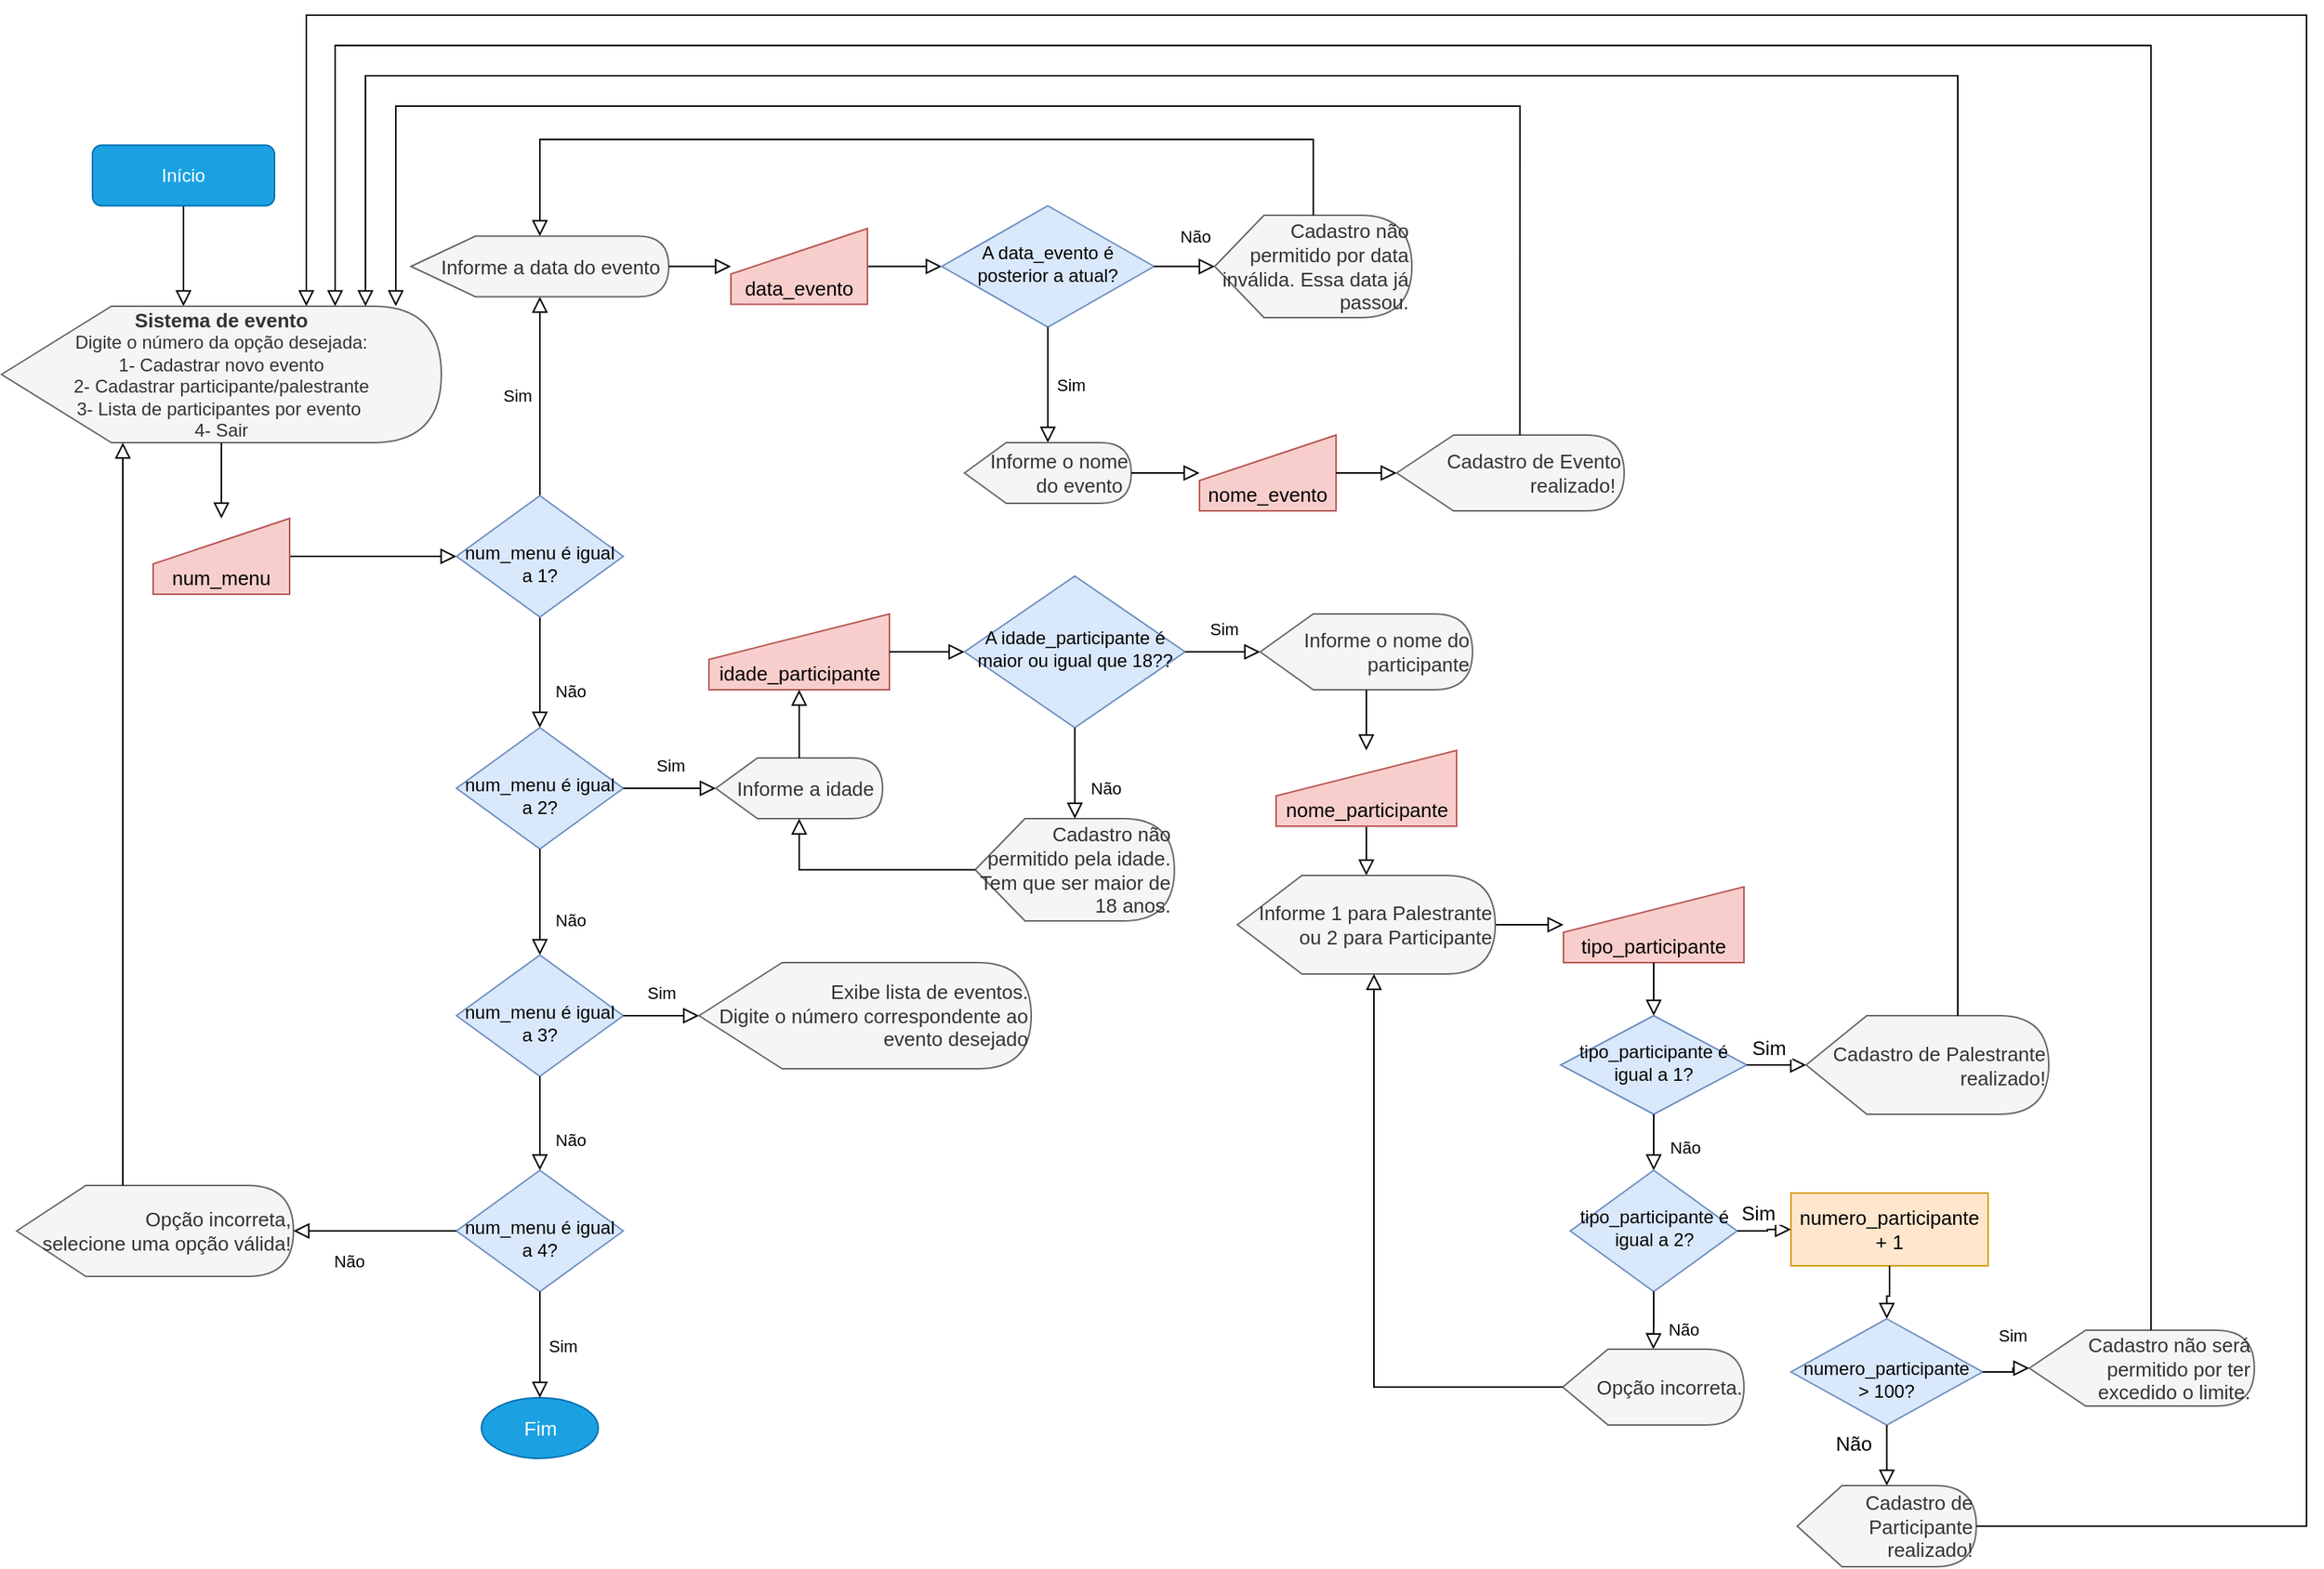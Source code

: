 <mxfile version="16.5.6" type="github">
  <diagram id="C5RBs43oDa-KdzZeNtuy" name="Page-1">
    <mxGraphModel dx="694" dy="360" grid="1" gridSize="10" guides="1" tooltips="1" connect="1" arrows="1" fold="1" page="1" pageScale="1" pageWidth="827" pageHeight="1169" math="0" shadow="0">
      <root>
        <mxCell id="WIyWlLk6GJQsqaUBKTNV-0" />
        <mxCell id="WIyWlLk6GJQsqaUBKTNV-1" parent="WIyWlLk6GJQsqaUBKTNV-0" />
        <mxCell id="WIyWlLk6GJQsqaUBKTNV-2" value="" style="rounded=0;html=1;jettySize=auto;orthogonalLoop=1;fontSize=11;endArrow=block;endFill=0;endSize=8;strokeWidth=1;shadow=0;labelBackgroundColor=none;edgeStyle=orthogonalEdgeStyle;" parent="WIyWlLk6GJQsqaUBKTNV-1" source="WIyWlLk6GJQsqaUBKTNV-3" target="8050uvYozBo5ubYNL5DY-0" edge="1">
          <mxGeometry relative="1" as="geometry">
            <Array as="points">
              <mxPoint x="130" y="250" />
              <mxPoint x="130" y="250" />
            </Array>
          </mxGeometry>
        </mxCell>
        <mxCell id="WIyWlLk6GJQsqaUBKTNV-3" value="Início" style="rounded=1;whiteSpace=wrap;html=1;fontSize=12;glass=0;strokeWidth=1;shadow=0;fillColor=#1ba1e2;strokeColor=#006EAF;fontColor=#ffffff;" parent="WIyWlLk6GJQsqaUBKTNV-1" vertex="1">
          <mxGeometry x="70" y="165.75" width="120" height="40" as="geometry" />
        </mxCell>
        <mxCell id="WIyWlLk6GJQsqaUBKTNV-4" value="" style="rounded=0;html=1;jettySize=auto;orthogonalLoop=1;fontSize=11;endArrow=block;endFill=0;endSize=8;strokeWidth=1;shadow=0;labelBackgroundColor=none;edgeStyle=orthogonalEdgeStyle;" parent="WIyWlLk6GJQsqaUBKTNV-1" source="8050uvYozBo5ubYNL5DY-3" target="WIyWlLk6GJQsqaUBKTNV-10" edge="1">
          <mxGeometry x="0.091" y="20" relative="1" as="geometry">
            <mxPoint as="offset" />
            <mxPoint x="450" y="642" as="sourcePoint" />
          </mxGeometry>
        </mxCell>
        <mxCell id="WIyWlLk6GJQsqaUBKTNV-8" value="Não" style="rounded=0;html=1;jettySize=auto;orthogonalLoop=1;fontSize=11;endArrow=block;endFill=0;endSize=8;strokeWidth=1;shadow=0;labelBackgroundColor=none;edgeStyle=orthogonalEdgeStyle;" parent="WIyWlLk6GJQsqaUBKTNV-1" source="WIyWlLk6GJQsqaUBKTNV-10" target="8050uvYozBo5ubYNL5DY-8" edge="1">
          <mxGeometry x="0.333" y="20" relative="1" as="geometry">
            <mxPoint as="offset" />
            <mxPoint x="298" y="562" as="targetPoint" />
          </mxGeometry>
        </mxCell>
        <mxCell id="WIyWlLk6GJQsqaUBKTNV-9" value="Sim" style="edgeStyle=orthogonalEdgeStyle;rounded=0;html=1;jettySize=auto;orthogonalLoop=1;fontSize=11;endArrow=block;endFill=0;endSize=8;strokeWidth=1;shadow=0;labelBackgroundColor=none;" parent="WIyWlLk6GJQsqaUBKTNV-1" source="WIyWlLk6GJQsqaUBKTNV-10" target="8050uvYozBo5ubYNL5DY-7" edge="1">
          <mxGeometry x="0.008" y="15" relative="1" as="geometry">
            <mxPoint as="offset" />
            <mxPoint x="460" y="362" as="targetPoint" />
          </mxGeometry>
        </mxCell>
        <mxCell id="WIyWlLk6GJQsqaUBKTNV-10" value="&lt;br&gt;num_menu é igual a 1?" style="rhombus;whiteSpace=wrap;html=1;shadow=0;fontFamily=Helvetica;fontSize=12;align=center;strokeWidth=1;spacing=6;spacingTop=-4;fillColor=#dae8fc;strokeColor=#6c8ebf;verticalAlign=middle;" parent="WIyWlLk6GJQsqaUBKTNV-1" vertex="1">
          <mxGeometry x="310" y="397" width="110" height="80" as="geometry" />
        </mxCell>
        <mxCell id="8050uvYozBo5ubYNL5DY-0" value="&lt;b&gt;&lt;font style=&quot;font-size: 13px&quot;&gt;Sistema de evento&lt;/font&gt;&lt;/b&gt;&lt;br&gt;Digite o número da opção desejada:&lt;br&gt;1- Cadastrar novo evento&lt;br&gt;2- Cadastrar participante/palestrante&lt;br&gt;3- Lista de participantes por evento&amp;nbsp;&lt;br&gt;4- Sair" style="shape=display;whiteSpace=wrap;html=1;align=center;fillColor=#f5f5f5;fontColor=#333333;strokeColor=#666666;" vertex="1" parent="WIyWlLk6GJQsqaUBKTNV-1">
          <mxGeometry x="10" y="272" width="290" height="90" as="geometry" />
        </mxCell>
        <mxCell id="8050uvYozBo5ubYNL5DY-3" value="num_menu" style="shape=manualInput;whiteSpace=wrap;html=1;fontSize=13;verticalAlign=bottom;fillColor=#f8cecc;strokeColor=#b85450;" vertex="1" parent="WIyWlLk6GJQsqaUBKTNV-1">
          <mxGeometry x="110" y="412" width="90" height="50" as="geometry" />
        </mxCell>
        <mxCell id="8050uvYozBo5ubYNL5DY-5" value="" style="rounded=0;html=1;jettySize=auto;orthogonalLoop=1;fontSize=11;endArrow=block;endFill=0;endSize=8;strokeWidth=1;shadow=0;labelBackgroundColor=none;edgeStyle=orthogonalEdgeStyle;" edge="1" parent="WIyWlLk6GJQsqaUBKTNV-1" source="8050uvYozBo5ubYNL5DY-0" target="8050uvYozBo5ubYNL5DY-3">
          <mxGeometry relative="1" as="geometry">
            <mxPoint x="267.5" y="242" as="sourcePoint" />
            <mxPoint x="267.5" y="282" as="targetPoint" />
          </mxGeometry>
        </mxCell>
        <mxCell id="8050uvYozBo5ubYNL5DY-7" value="Informe a data do evento&amp;nbsp;" style="shape=display;whiteSpace=wrap;html=1;fontSize=13;align=right;fillColor=#f5f5f5;fontColor=#333333;strokeColor=#666666;" vertex="1" parent="WIyWlLk6GJQsqaUBKTNV-1">
          <mxGeometry x="280" y="225.75" width="170" height="40" as="geometry" />
        </mxCell>
        <mxCell id="8050uvYozBo5ubYNL5DY-8" value="&lt;br&gt;num_menu é igual a 2?" style="rhombus;whiteSpace=wrap;html=1;shadow=0;fontFamily=Helvetica;fontSize=12;align=center;strokeWidth=1;spacing=6;spacingTop=-4;fillColor=#dae8fc;strokeColor=#6c8ebf;verticalAlign=middle;" vertex="1" parent="WIyWlLk6GJQsqaUBKTNV-1">
          <mxGeometry x="310" y="550" width="110" height="80" as="geometry" />
        </mxCell>
        <mxCell id="8050uvYozBo5ubYNL5DY-9" value="Sim" style="edgeStyle=orthogonalEdgeStyle;rounded=0;html=1;jettySize=auto;orthogonalLoop=1;fontSize=11;endArrow=block;endFill=0;endSize=8;strokeWidth=1;shadow=0;labelBackgroundColor=none;" edge="1" parent="WIyWlLk6GJQsqaUBKTNV-1" target="8050uvYozBo5ubYNL5DY-10" source="8050uvYozBo5ubYNL5DY-8">
          <mxGeometry x="0.008" y="15" relative="1" as="geometry">
            <mxPoint as="offset" />
            <mxPoint x="370" y="765" as="sourcePoint" />
            <mxPoint x="487.5" y="672" as="targetPoint" />
          </mxGeometry>
        </mxCell>
        <mxCell id="8050uvYozBo5ubYNL5DY-10" value="Informe a idade&amp;nbsp;" style="shape=display;whiteSpace=wrap;html=1;fontSize=13;align=right;fillColor=#f5f5f5;fontColor=#333333;strokeColor=#666666;" vertex="1" parent="WIyWlLk6GJQsqaUBKTNV-1">
          <mxGeometry x="481" y="570" width="110" height="40" as="geometry" />
        </mxCell>
        <mxCell id="8050uvYozBo5ubYNL5DY-11" value="Não" style="rounded=0;html=1;jettySize=auto;orthogonalLoop=1;fontSize=11;endArrow=block;endFill=0;endSize=8;strokeWidth=1;shadow=0;labelBackgroundColor=none;edgeStyle=orthogonalEdgeStyle;" edge="1" parent="WIyWlLk6GJQsqaUBKTNV-1" target="8050uvYozBo5ubYNL5DY-12" source="8050uvYozBo5ubYNL5DY-8">
          <mxGeometry x="0.333" y="20" relative="1" as="geometry">
            <mxPoint as="offset" />
            <mxPoint x="297.5" y="642" as="sourcePoint" />
            <mxPoint x="298" y="712" as="targetPoint" />
          </mxGeometry>
        </mxCell>
        <mxCell id="8050uvYozBo5ubYNL5DY-12" value="&lt;br&gt;num_menu é igual a 3?" style="rhombus;whiteSpace=wrap;html=1;shadow=0;fontFamily=Helvetica;fontSize=12;align=center;strokeWidth=1;spacing=6;spacingTop=-4;fillColor=#dae8fc;strokeColor=#6c8ebf;verticalAlign=middle;" vertex="1" parent="WIyWlLk6GJQsqaUBKTNV-1">
          <mxGeometry x="310" y="700" width="110" height="80" as="geometry" />
        </mxCell>
        <mxCell id="8050uvYozBo5ubYNL5DY-13" value="Sim" style="edgeStyle=orthogonalEdgeStyle;rounded=0;html=1;jettySize=auto;orthogonalLoop=1;fontSize=11;endArrow=block;endFill=0;endSize=8;strokeWidth=1;shadow=0;labelBackgroundColor=none;" edge="1" parent="WIyWlLk6GJQsqaUBKTNV-1" target="8050uvYozBo5ubYNL5DY-14" source="8050uvYozBo5ubYNL5DY-12">
          <mxGeometry x="0.008" y="15" relative="1" as="geometry">
            <mxPoint as="offset" />
            <mxPoint x="352.5" y="752" as="sourcePoint" />
            <mxPoint x="487.5" y="822" as="targetPoint" />
          </mxGeometry>
        </mxCell>
        <mxCell id="8050uvYozBo5ubYNL5DY-14" value="Exibe lista de eventos.&lt;br&gt;Digite o número correspondente ao evento desejado" style="shape=display;whiteSpace=wrap;html=1;fontSize=13;align=right;fillColor=#f5f5f5;fontColor=#333333;strokeColor=#666666;" vertex="1" parent="WIyWlLk6GJQsqaUBKTNV-1">
          <mxGeometry x="470" y="705" width="219" height="70" as="geometry" />
        </mxCell>
        <mxCell id="8050uvYozBo5ubYNL5DY-15" value="Fim" style="ellipse;whiteSpace=wrap;html=1;fontSize=13;fillColor=#1ba1e2;strokeColor=#006EAF;fontColor=#ffffff;" vertex="1" parent="WIyWlLk6GJQsqaUBKTNV-1">
          <mxGeometry x="326.5" y="992" width="77" height="40" as="geometry" />
        </mxCell>
        <mxCell id="8050uvYozBo5ubYNL5DY-16" value="Não" style="rounded=0;html=1;jettySize=auto;orthogonalLoop=1;fontSize=11;endArrow=block;endFill=0;endSize=8;strokeWidth=1;shadow=0;labelBackgroundColor=none;edgeStyle=orthogonalEdgeStyle;" edge="1" parent="WIyWlLk6GJQsqaUBKTNV-1" target="8050uvYozBo5ubYNL5DY-17" source="8050uvYozBo5ubYNL5DY-12">
          <mxGeometry x="0.333" y="20" relative="1" as="geometry">
            <mxPoint as="offset" />
            <mxPoint x="297.5" y="792" as="sourcePoint" />
            <mxPoint x="298" y="862" as="targetPoint" />
          </mxGeometry>
        </mxCell>
        <mxCell id="8050uvYozBo5ubYNL5DY-17" value="&lt;br&gt;num_menu é igual a 4?" style="rhombus;whiteSpace=wrap;html=1;shadow=0;fontFamily=Helvetica;fontSize=12;align=center;strokeWidth=1;spacing=6;spacingTop=-4;fillColor=#dae8fc;strokeColor=#6c8ebf;verticalAlign=middle;" vertex="1" parent="WIyWlLk6GJQsqaUBKTNV-1">
          <mxGeometry x="310" y="842" width="110" height="80" as="geometry" />
        </mxCell>
        <mxCell id="8050uvYozBo5ubYNL5DY-18" value="Opção incorreta, &lt;br&gt;selecione uma opção válida!" style="shape=display;whiteSpace=wrap;html=1;fontSize=13;align=right;verticalAlign=middle;fillColor=#f5f5f5;strokeColor=#666666;fontColor=#333333;" vertex="1" parent="WIyWlLk6GJQsqaUBKTNV-1">
          <mxGeometry x="20" y="852" width="182.5" height="60" as="geometry" />
        </mxCell>
        <mxCell id="8050uvYozBo5ubYNL5DY-19" value="Não" style="rounded=0;html=1;jettySize=auto;orthogonalLoop=1;fontSize=11;endArrow=block;endFill=0;endSize=8;strokeWidth=1;shadow=0;labelBackgroundColor=none;edgeStyle=orthogonalEdgeStyle;" edge="1" parent="WIyWlLk6GJQsqaUBKTNV-1" source="8050uvYozBo5ubYNL5DY-17" target="8050uvYozBo5ubYNL5DY-18">
          <mxGeometry x="0.333" y="20" relative="1" as="geometry">
            <mxPoint as="offset" />
            <mxPoint x="307.5" y="802" as="sourcePoint" />
            <mxPoint x="307.5" y="872" as="targetPoint" />
          </mxGeometry>
        </mxCell>
        <mxCell id="8050uvYozBo5ubYNL5DY-20" value="" style="rounded=0;html=1;jettySize=auto;orthogonalLoop=1;fontSize=11;endArrow=block;endFill=0;endSize=8;strokeWidth=1;shadow=0;labelBackgroundColor=none;edgeStyle=orthogonalEdgeStyle;" edge="1" parent="WIyWlLk6GJQsqaUBKTNV-1" source="8050uvYozBo5ubYNL5DY-18" target="8050uvYozBo5ubYNL5DY-0">
          <mxGeometry relative="1" as="geometry">
            <mxPoint x="192.48" y="467" as="sourcePoint" />
            <mxPoint x="145.04" y="532" as="targetPoint" />
            <Array as="points">
              <mxPoint x="90" y="742" />
              <mxPoint x="90" y="742" />
            </Array>
          </mxGeometry>
        </mxCell>
        <mxCell id="8050uvYozBo5ubYNL5DY-21" value="Sim" style="edgeStyle=orthogonalEdgeStyle;rounded=0;html=1;jettySize=auto;orthogonalLoop=1;fontSize=11;endArrow=block;endFill=0;endSize=8;strokeWidth=1;shadow=0;labelBackgroundColor=none;" edge="1" parent="WIyWlLk6GJQsqaUBKTNV-1" source="8050uvYozBo5ubYNL5DY-17" target="8050uvYozBo5ubYNL5DY-15">
          <mxGeometry x="0.008" y="15" relative="1" as="geometry">
            <mxPoint as="offset" />
            <mxPoint x="362.5" y="762" as="sourcePoint" />
            <mxPoint x="470" y="817.04" as="targetPoint" />
          </mxGeometry>
        </mxCell>
        <mxCell id="8050uvYozBo5ubYNL5DY-22" value="" style="rounded=0;html=1;jettySize=auto;orthogonalLoop=1;fontSize=11;endArrow=block;endFill=0;endSize=8;strokeWidth=1;shadow=0;labelBackgroundColor=none;edgeStyle=orthogonalEdgeStyle;" edge="1" parent="WIyWlLk6GJQsqaUBKTNV-1" source="8050uvYozBo5ubYNL5DY-24" target="8050uvYozBo5ubYNL5DY-23">
          <mxGeometry x="0.091" y="20" relative="1" as="geometry">
            <mxPoint as="offset" />
            <mxPoint x="958.5" y="402" as="sourcePoint" />
          </mxGeometry>
        </mxCell>
        <mxCell id="8050uvYozBo5ubYNL5DY-23" value="A data_evento é posterior a atual?" style="rhombus;whiteSpace=wrap;html=1;shadow=0;fontFamily=Helvetica;fontSize=12;align=center;strokeWidth=1;spacing=6;spacingTop=-4;fillColor=#dae8fc;strokeColor=#6c8ebf;verticalAlign=middle;" vertex="1" parent="WIyWlLk6GJQsqaUBKTNV-1">
          <mxGeometry x="630" y="205.75" width="140" height="80" as="geometry" />
        </mxCell>
        <mxCell id="8050uvYozBo5ubYNL5DY-24" value="data_evento" style="shape=manualInput;whiteSpace=wrap;html=1;fontSize=13;verticalAlign=bottom;fillColor=#f8cecc;strokeColor=#b85450;" vertex="1" parent="WIyWlLk6GJQsqaUBKTNV-1">
          <mxGeometry x="491" y="220.75" width="90" height="50" as="geometry" />
        </mxCell>
        <mxCell id="8050uvYozBo5ubYNL5DY-25" value="" style="rounded=0;html=1;jettySize=auto;orthogonalLoop=1;fontSize=11;endArrow=block;endFill=0;endSize=8;strokeWidth=1;shadow=0;labelBackgroundColor=none;edgeStyle=orthogonalEdgeStyle;" edge="1" parent="WIyWlLk6GJQsqaUBKTNV-1" target="8050uvYozBo5ubYNL5DY-24" source="8050uvYozBo5ubYNL5DY-7">
          <mxGeometry relative="1" as="geometry">
            <mxPoint x="540" y="227" as="sourcePoint" />
            <mxPoint x="776" y="42" as="targetPoint" />
          </mxGeometry>
        </mxCell>
        <mxCell id="8050uvYozBo5ubYNL5DY-28" value="Cadastro não permitido por data inválida. Essa data já passou." style="shape=display;whiteSpace=wrap;html=1;fontSize=13;align=right;fillColor=#f5f5f5;fontColor=#333333;strokeColor=#666666;" vertex="1" parent="WIyWlLk6GJQsqaUBKTNV-1">
          <mxGeometry x="810" y="212" width="130" height="67.5" as="geometry" />
        </mxCell>
        <mxCell id="8050uvYozBo5ubYNL5DY-29" value="Não" style="rounded=0;html=1;jettySize=auto;orthogonalLoop=1;fontSize=11;endArrow=block;endFill=0;endSize=8;strokeWidth=1;shadow=0;labelBackgroundColor=none;edgeStyle=orthogonalEdgeStyle;" edge="1" parent="WIyWlLk6GJQsqaUBKTNV-1" source="8050uvYozBo5ubYNL5DY-23" target="8050uvYozBo5ubYNL5DY-28">
          <mxGeometry x="0.333" y="20" relative="1" as="geometry">
            <mxPoint as="offset" />
            <mxPoint x="598.5" y="287" as="sourcePoint" />
            <mxPoint x="598.5" y="357" as="targetPoint" />
          </mxGeometry>
        </mxCell>
        <mxCell id="8050uvYozBo5ubYNL5DY-30" value="" style="rounded=0;html=1;jettySize=auto;orthogonalLoop=1;fontSize=11;endArrow=block;endFill=0;endSize=8;strokeWidth=1;shadow=0;labelBackgroundColor=none;edgeStyle=orthogonalEdgeStyle;" edge="1" parent="WIyWlLk6GJQsqaUBKTNV-1" source="8050uvYozBo5ubYNL5DY-28" target="8050uvYozBo5ubYNL5DY-7">
          <mxGeometry x="0.091" y="20" relative="1" as="geometry">
            <mxPoint as="offset" />
            <mxPoint x="570" y="237" as="sourcePoint" />
            <mxPoint x="620" y="237" as="targetPoint" />
            <Array as="points">
              <mxPoint x="875" y="162" />
              <mxPoint x="365" y="162" />
            </Array>
          </mxGeometry>
        </mxCell>
        <mxCell id="8050uvYozBo5ubYNL5DY-31" value="Sim" style="edgeStyle=orthogonalEdgeStyle;rounded=0;html=1;jettySize=auto;orthogonalLoop=1;fontSize=11;endArrow=block;endFill=0;endSize=8;strokeWidth=1;shadow=0;labelBackgroundColor=none;" edge="1" parent="WIyWlLk6GJQsqaUBKTNV-1" target="8050uvYozBo5ubYNL5DY-32" source="8050uvYozBo5ubYNL5DY-23">
          <mxGeometry x="0.008" y="15" relative="1" as="geometry">
            <mxPoint as="offset" />
            <mxPoint x="520" y="332" as="sourcePoint" />
            <mxPoint x="625" y="402" as="targetPoint" />
          </mxGeometry>
        </mxCell>
        <mxCell id="8050uvYozBo5ubYNL5DY-32" value="Informe o nome do evento&amp;nbsp;" style="shape=display;whiteSpace=wrap;html=1;fontSize=13;align=right;fillColor=#f5f5f5;fontColor=#333333;strokeColor=#666666;" vertex="1" parent="WIyWlLk6GJQsqaUBKTNV-1">
          <mxGeometry x="645" y="362" width="110" height="40" as="geometry" />
        </mxCell>
        <mxCell id="8050uvYozBo5ubYNL5DY-33" value="nome_evento" style="shape=manualInput;whiteSpace=wrap;html=1;fontSize=13;verticalAlign=bottom;fillColor=#f8cecc;strokeColor=#b85450;" vertex="1" parent="WIyWlLk6GJQsqaUBKTNV-1">
          <mxGeometry x="800" y="357" width="90" height="50" as="geometry" />
        </mxCell>
        <mxCell id="8050uvYozBo5ubYNL5DY-34" value="" style="rounded=0;html=1;jettySize=auto;orthogonalLoop=1;fontSize=11;endArrow=block;endFill=0;endSize=8;strokeWidth=1;shadow=0;labelBackgroundColor=none;edgeStyle=orthogonalEdgeStyle;" edge="1" parent="WIyWlLk6GJQsqaUBKTNV-1" target="8050uvYozBo5ubYNL5DY-33" source="8050uvYozBo5ubYNL5DY-32">
          <mxGeometry relative="1" as="geometry">
            <mxPoint x="735" y="332" as="sourcePoint" />
            <mxPoint x="1098.5" y="147" as="targetPoint" />
          </mxGeometry>
        </mxCell>
        <mxCell id="8050uvYozBo5ubYNL5DY-35" value="Cadastro de Evento realizado!&amp;nbsp;" style="shape=display;whiteSpace=wrap;html=1;fontSize=13;align=right;fillColor=#f5f5f5;fontColor=#333333;strokeColor=#666666;" vertex="1" parent="WIyWlLk6GJQsqaUBKTNV-1">
          <mxGeometry x="930" y="357" width="150" height="50" as="geometry" />
        </mxCell>
        <mxCell id="8050uvYozBo5ubYNL5DY-36" value="" style="rounded=0;html=1;jettySize=auto;orthogonalLoop=1;fontSize=11;endArrow=block;endFill=0;endSize=8;strokeWidth=1;shadow=0;labelBackgroundColor=none;edgeStyle=orthogonalEdgeStyle;" edge="1" parent="WIyWlLk6GJQsqaUBKTNV-1" source="8050uvYozBo5ubYNL5DY-33" target="8050uvYozBo5ubYNL5DY-35">
          <mxGeometry relative="1" as="geometry">
            <mxPoint x="745" y="342" as="sourcePoint" />
            <mxPoint x="802.5" y="342" as="targetPoint" />
          </mxGeometry>
        </mxCell>
        <mxCell id="8050uvYozBo5ubYNL5DY-38" value="" style="rounded=0;html=1;jettySize=auto;orthogonalLoop=1;fontSize=11;endArrow=block;endFill=0;endSize=8;strokeWidth=1;shadow=0;labelBackgroundColor=none;edgeStyle=orthogonalEdgeStyle;exitX=0;exitY=0;exitDx=81.25;exitDy=0;exitPerimeter=0;" edge="1" parent="WIyWlLk6GJQsqaUBKTNV-1" source="8050uvYozBo5ubYNL5DY-35" target="8050uvYozBo5ubYNL5DY-0">
          <mxGeometry x="0.091" y="20" relative="1" as="geometry">
            <mxPoint as="offset" />
            <mxPoint x="885.04" y="203.25" as="sourcePoint" />
            <mxPoint x="338" y="217" as="targetPoint" />
            <Array as="points">
              <mxPoint x="1011" y="140" />
              <mxPoint x="270" y="140" />
            </Array>
          </mxGeometry>
        </mxCell>
        <mxCell id="8050uvYozBo5ubYNL5DY-39" value="idade_participante" style="shape=manualInput;whiteSpace=wrap;html=1;fontSize=13;verticalAlign=bottom;fillColor=#f8cecc;strokeColor=#b85450;" vertex="1" parent="WIyWlLk6GJQsqaUBKTNV-1">
          <mxGeometry x="476.5" y="475" width="119" height="50" as="geometry" />
        </mxCell>
        <mxCell id="8050uvYozBo5ubYNL5DY-40" value="" style="rounded=0;html=1;jettySize=auto;orthogonalLoop=1;fontSize=11;endArrow=block;endFill=0;endSize=8;strokeWidth=1;shadow=0;labelBackgroundColor=none;edgeStyle=orthogonalEdgeStyle;" edge="1" parent="WIyWlLk6GJQsqaUBKTNV-1" target="8050uvYozBo5ubYNL5DY-39" source="8050uvYozBo5ubYNL5DY-10">
          <mxGeometry relative="1" as="geometry">
            <mxPoint x="460" y="495" as="sourcePoint" />
            <mxPoint x="786" y="291.25" as="targetPoint" />
          </mxGeometry>
        </mxCell>
        <mxCell id="8050uvYozBo5ubYNL5DY-41" value="" style="rounded=0;html=1;jettySize=auto;orthogonalLoop=1;fontSize=11;endArrow=block;endFill=0;endSize=8;strokeWidth=1;shadow=0;labelBackgroundColor=none;edgeStyle=orthogonalEdgeStyle;" edge="1" parent="WIyWlLk6GJQsqaUBKTNV-1" target="8050uvYozBo5ubYNL5DY-42" source="8050uvYozBo5ubYNL5DY-39">
          <mxGeometry x="0.091" y="20" relative="1" as="geometry">
            <mxPoint as="offset" />
            <mxPoint x="595.5" y="502" as="sourcePoint" />
          </mxGeometry>
        </mxCell>
        <mxCell id="8050uvYozBo5ubYNL5DY-42" value="A idade_participante é maior ou igual que 18??" style="rhombus;whiteSpace=wrap;html=1;shadow=0;fontFamily=Helvetica;fontSize=12;align=center;strokeWidth=1;spacing=6;spacingTop=-4;fillColor=#dae8fc;strokeColor=#6c8ebf;verticalAlign=middle;" vertex="1" parent="WIyWlLk6GJQsqaUBKTNV-1">
          <mxGeometry x="645" y="450" width="145.5" height="100" as="geometry" />
        </mxCell>
        <mxCell id="8050uvYozBo5ubYNL5DY-43" value="Cadastro não permitido pela idade. Tem que ser maior de 18 anos." style="shape=display;whiteSpace=wrap;html=1;fontSize=13;align=right;fillColor=#f5f5f5;fontColor=#333333;strokeColor=#666666;" vertex="1" parent="WIyWlLk6GJQsqaUBKTNV-1">
          <mxGeometry x="652.06" y="610" width="131.38" height="67.5" as="geometry" />
        </mxCell>
        <mxCell id="8050uvYozBo5ubYNL5DY-44" value="Não" style="rounded=0;html=1;jettySize=auto;orthogonalLoop=1;fontSize=11;endArrow=block;endFill=0;endSize=8;strokeWidth=1;shadow=0;labelBackgroundColor=none;edgeStyle=orthogonalEdgeStyle;" edge="1" parent="WIyWlLk6GJQsqaUBKTNV-1" target="8050uvYozBo5ubYNL5DY-43" source="8050uvYozBo5ubYNL5DY-42">
          <mxGeometry x="0.333" y="20" relative="1" as="geometry">
            <mxPoint as="offset" />
            <mxPoint x="629.843" y="603.84" as="sourcePoint" />
            <mxPoint x="458.5" y="715" as="targetPoint" />
          </mxGeometry>
        </mxCell>
        <mxCell id="8050uvYozBo5ubYNL5DY-45" value="" style="rounded=0;html=1;jettySize=auto;orthogonalLoop=1;fontSize=11;endArrow=block;endFill=0;endSize=8;strokeWidth=1;shadow=0;labelBackgroundColor=none;edgeStyle=orthogonalEdgeStyle;" edge="1" parent="WIyWlLk6GJQsqaUBKTNV-1" source="8050uvYozBo5ubYNL5DY-43" target="8050uvYozBo5ubYNL5DY-10">
          <mxGeometry relative="1" as="geometry">
            <mxPoint x="546" y="580" as="sourcePoint" />
            <mxPoint x="546" y="535" as="targetPoint" />
            <Array as="points">
              <mxPoint x="536" y="644" />
            </Array>
          </mxGeometry>
        </mxCell>
        <mxCell id="8050uvYozBo5ubYNL5DY-46" value="Sim" style="edgeStyle=orthogonalEdgeStyle;rounded=0;html=1;jettySize=auto;orthogonalLoop=1;fontSize=11;endArrow=block;endFill=0;endSize=8;strokeWidth=1;shadow=0;labelBackgroundColor=none;" edge="1" parent="WIyWlLk6GJQsqaUBKTNV-1" target="8050uvYozBo5ubYNL5DY-47" source="8050uvYozBo5ubYNL5DY-42">
          <mxGeometry x="0.008" y="15" relative="1" as="geometry">
            <mxPoint as="offset" />
            <mxPoint x="945" y="450" as="sourcePoint" />
            <mxPoint x="870" y="566.25" as="targetPoint" />
          </mxGeometry>
        </mxCell>
        <mxCell id="8050uvYozBo5ubYNL5DY-47" value="Informe o nome do participante" style="shape=display;whiteSpace=wrap;html=1;fontSize=13;align=right;fillColor=#f5f5f5;fontColor=#333333;strokeColor=#666666;" vertex="1" parent="WIyWlLk6GJQsqaUBKTNV-1">
          <mxGeometry x="840" y="475" width="140" height="50" as="geometry" />
        </mxCell>
        <mxCell id="8050uvYozBo5ubYNL5DY-48" value="tipo_participante" style="shape=manualInput;whiteSpace=wrap;html=1;fontSize=13;verticalAlign=bottom;fillColor=#f8cecc;strokeColor=#b85450;" vertex="1" parent="WIyWlLk6GJQsqaUBKTNV-1">
          <mxGeometry x="1040" y="655" width="119" height="50" as="geometry" />
        </mxCell>
        <mxCell id="8050uvYozBo5ubYNL5DY-51" value="" style="rounded=0;html=1;jettySize=auto;orthogonalLoop=1;fontSize=11;endArrow=block;endFill=0;endSize=8;strokeWidth=1;shadow=0;labelBackgroundColor=none;edgeStyle=orthogonalEdgeStyle;" edge="1" parent="WIyWlLk6GJQsqaUBKTNV-1" source="8050uvYozBo5ubYNL5DY-59" target="8050uvYozBo5ubYNL5DY-48">
          <mxGeometry relative="1" as="geometry">
            <mxPoint x="546" y="580" as="sourcePoint" />
            <mxPoint x="546" y="535" as="targetPoint" />
          </mxGeometry>
        </mxCell>
        <mxCell id="8050uvYozBo5ubYNL5DY-52" value="numero_participante + 1" style="rounded=0;whiteSpace=wrap;html=1;fontSize=13;fillColor=#ffe6cc;strokeColor=#d79b00;" vertex="1" parent="WIyWlLk6GJQsqaUBKTNV-1">
          <mxGeometry x="1190" y="857" width="130" height="48" as="geometry" />
        </mxCell>
        <mxCell id="8050uvYozBo5ubYNL5DY-56" value="" style="rounded=0;html=1;jettySize=auto;orthogonalLoop=1;fontSize=11;endArrow=block;endFill=0;endSize=8;strokeWidth=1;shadow=0;labelBackgroundColor=none;edgeStyle=orthogonalEdgeStyle;" edge="1" parent="WIyWlLk6GJQsqaUBKTNV-1" target="8050uvYozBo5ubYNL5DY-57" source="8050uvYozBo5ubYNL5DY-48">
          <mxGeometry x="0.091" y="20" relative="1" as="geometry">
            <mxPoint as="offset" />
            <mxPoint x="827" y="695" as="sourcePoint" />
          </mxGeometry>
        </mxCell>
        <mxCell id="8050uvYozBo5ubYNL5DY-57" value="tipo_participante é igual a 1?" style="rhombus;whiteSpace=wrap;html=1;shadow=0;fontFamily=Helvetica;fontSize=12;align=center;strokeWidth=1;spacing=6;spacingTop=-4;fillColor=#dae8fc;strokeColor=#6c8ebf;verticalAlign=middle;" vertex="1" parent="WIyWlLk6GJQsqaUBKTNV-1">
          <mxGeometry x="1038.13" y="740" width="122.75" height="65" as="geometry" />
        </mxCell>
        <mxCell id="8050uvYozBo5ubYNL5DY-58" value="" style="edgeStyle=orthogonalEdgeStyle;rounded=0;html=1;jettySize=auto;orthogonalLoop=1;fontSize=11;endArrow=block;endFill=0;endSize=8;strokeWidth=1;shadow=0;labelBackgroundColor=none;" edge="1" parent="WIyWlLk6GJQsqaUBKTNV-1" target="8050uvYozBo5ubYNL5DY-59" source="8050uvYozBo5ubYNL5DY-60">
          <mxGeometry x="0.336" y="-20" relative="1" as="geometry">
            <mxPoint as="offset" />
            <mxPoint x="1030" y="560" as="sourcePoint" />
            <mxPoint x="1109.5" y="626.25" as="targetPoint" />
          </mxGeometry>
        </mxCell>
        <mxCell id="8050uvYozBo5ubYNL5DY-59" value="Informe 1 para Palestrante ou 2 para Participante" style="shape=display;whiteSpace=wrap;html=1;fontSize=13;align=right;fillColor=#f5f5f5;fontColor=#333333;strokeColor=#666666;" vertex="1" parent="WIyWlLk6GJQsqaUBKTNV-1">
          <mxGeometry x="825" y="647.5" width="170" height="65" as="geometry" />
        </mxCell>
        <mxCell id="8050uvYozBo5ubYNL5DY-60" value="nome_participante" style="shape=manualInput;whiteSpace=wrap;html=1;fontSize=13;verticalAlign=bottom;fillColor=#f8cecc;strokeColor=#b85450;" vertex="1" parent="WIyWlLk6GJQsqaUBKTNV-1">
          <mxGeometry x="850.5" y="565" width="119" height="50" as="geometry" />
        </mxCell>
        <mxCell id="8050uvYozBo5ubYNL5DY-61" value="" style="rounded=0;html=1;jettySize=auto;orthogonalLoop=1;fontSize=11;endArrow=block;endFill=0;endSize=8;strokeWidth=1;shadow=0;labelBackgroundColor=none;edgeStyle=orthogonalEdgeStyle;" edge="1" parent="WIyWlLk6GJQsqaUBKTNV-1" target="8050uvYozBo5ubYNL5DY-60" source="8050uvYozBo5ubYNL5DY-47">
          <mxGeometry relative="1" as="geometry">
            <mxPoint x="839.13" y="677.5" as="sourcePoint" />
            <mxPoint x="425.13" y="687.5" as="targetPoint" />
          </mxGeometry>
        </mxCell>
        <mxCell id="8050uvYozBo5ubYNL5DY-62" value="" style="rounded=0;html=1;jettySize=auto;orthogonalLoop=1;fontSize=11;endArrow=block;endFill=0;endSize=8;strokeWidth=1;shadow=0;labelBackgroundColor=none;edgeStyle=orthogonalEdgeStyle;" edge="1" parent="WIyWlLk6GJQsqaUBKTNV-1" source="8050uvYozBo5ubYNL5DY-57" target="8050uvYozBo5ubYNL5DY-77">
          <mxGeometry x="0.091" y="20" relative="1" as="geometry">
            <mxPoint as="offset" />
            <mxPoint x="1119.52" y="700" as="sourcePoint" />
            <mxPoint x="1350" y="780" as="targetPoint" />
          </mxGeometry>
        </mxCell>
        <mxCell id="8050uvYozBo5ubYNL5DY-63" value="Sim&amp;nbsp;" style="edgeLabel;html=1;align=center;verticalAlign=middle;resizable=0;points=[];fontSize=13;" vertex="1" connectable="0" parent="8050uvYozBo5ubYNL5DY-62">
          <mxGeometry x="0.082" y="2" relative="1" as="geometry">
            <mxPoint x="-4" y="-10" as="offset" />
          </mxGeometry>
        </mxCell>
        <mxCell id="8050uvYozBo5ubYNL5DY-64" value="Não" style="rounded=0;html=1;jettySize=auto;orthogonalLoop=1;fontSize=11;endArrow=block;endFill=0;endSize=8;strokeWidth=1;shadow=0;labelBackgroundColor=none;edgeStyle=orthogonalEdgeStyle;" edge="1" parent="WIyWlLk6GJQsqaUBKTNV-1" target="8050uvYozBo5ubYNL5DY-65" source="8050uvYozBo5ubYNL5DY-57">
          <mxGeometry x="0.333" y="20" relative="1" as="geometry">
            <mxPoint as="offset" />
            <mxPoint x="795" y="775" as="sourcePoint" />
            <mxPoint x="728" y="857" as="targetPoint" />
          </mxGeometry>
        </mxCell>
        <mxCell id="8050uvYozBo5ubYNL5DY-65" value="tipo_participante é igual a 2?" style="rhombus;whiteSpace=wrap;html=1;shadow=0;fontFamily=Helvetica;fontSize=12;align=center;strokeWidth=1;spacing=6;spacingTop=-4;fillColor=#dae8fc;strokeColor=#6c8ebf;verticalAlign=middle;" vertex="1" parent="WIyWlLk6GJQsqaUBKTNV-1">
          <mxGeometry x="1044.5" y="842" width="110" height="80" as="geometry" />
        </mxCell>
        <mxCell id="8050uvYozBo5ubYNL5DY-68" value="Não" style="rounded=0;html=1;jettySize=auto;orthogonalLoop=1;fontSize=11;endArrow=block;endFill=0;endSize=8;strokeWidth=1;shadow=0;labelBackgroundColor=none;edgeStyle=orthogonalEdgeStyle;" edge="1" parent="WIyWlLk6GJQsqaUBKTNV-1" target="8050uvYozBo5ubYNL5DY-70" source="8050uvYozBo5ubYNL5DY-65">
          <mxGeometry x="0.333" y="20" relative="1" as="geometry">
            <mxPoint as="offset" />
            <mxPoint x="930" y="1009.997" as="sourcePoint" />
            <mxPoint x="930" y="1040" as="targetPoint" />
          </mxGeometry>
        </mxCell>
        <mxCell id="8050uvYozBo5ubYNL5DY-70" value="Opção incorreta." style="shape=display;whiteSpace=wrap;html=1;fontSize=13;align=right;fillColor=#f5f5f5;fontColor=#333333;strokeColor=#666666;" vertex="1" parent="WIyWlLk6GJQsqaUBKTNV-1">
          <mxGeometry x="1039.5" y="960" width="119.5" height="50" as="geometry" />
        </mxCell>
        <mxCell id="8050uvYozBo5ubYNL5DY-71" value="" style="rounded=0;html=1;jettySize=auto;orthogonalLoop=1;fontSize=11;endArrow=block;endFill=0;endSize=8;strokeWidth=1;shadow=0;labelBackgroundColor=none;edgeStyle=orthogonalEdgeStyle;entryX=0;entryY=0;entryDx=90;entryDy=65;entryPerimeter=0;" edge="1" parent="WIyWlLk6GJQsqaUBKTNV-1" source="8050uvYozBo5ubYNL5DY-70" target="8050uvYozBo5ubYNL5DY-59">
          <mxGeometry relative="1" as="geometry">
            <mxPoint x="1025" y="690" as="sourcePoint" />
            <mxPoint x="1070" y="690" as="targetPoint" />
            <Array as="points">
              <mxPoint x="915" y="985" />
            </Array>
          </mxGeometry>
        </mxCell>
        <mxCell id="8050uvYozBo5ubYNL5DY-73" value="" style="rounded=0;html=1;jettySize=auto;orthogonalLoop=1;fontSize=11;endArrow=block;endFill=0;endSize=8;strokeWidth=1;shadow=0;labelBackgroundColor=none;edgeStyle=orthogonalEdgeStyle;" edge="1" parent="WIyWlLk6GJQsqaUBKTNV-1" source="8050uvYozBo5ubYNL5DY-65" target="8050uvYozBo5ubYNL5DY-52">
          <mxGeometry x="0.091" y="20" relative="1" as="geometry">
            <mxPoint as="offset" />
            <mxPoint x="1191.88" y="873.5" as="sourcePoint" />
            <mxPoint x="1241" y="873.5" as="targetPoint" />
          </mxGeometry>
        </mxCell>
        <mxCell id="8050uvYozBo5ubYNL5DY-74" value="Sim&amp;nbsp;" style="edgeLabel;html=1;align=center;verticalAlign=middle;resizable=0;points=[];fontSize=13;" vertex="1" connectable="0" parent="8050uvYozBo5ubYNL5DY-73">
          <mxGeometry x="0.082" y="2" relative="1" as="geometry">
            <mxPoint x="-4" y="-10" as="offset" />
          </mxGeometry>
        </mxCell>
        <mxCell id="8050uvYozBo5ubYNL5DY-77" value="Cadastro de Palestrante realizado!" style="shape=display;whiteSpace=wrap;html=1;fontSize=13;align=right;fillColor=#f5f5f5;fontColor=#333333;strokeColor=#666666;" vertex="1" parent="WIyWlLk6GJQsqaUBKTNV-1">
          <mxGeometry x="1200" y="740" width="160" height="65" as="geometry" />
        </mxCell>
        <mxCell id="8050uvYozBo5ubYNL5DY-78" value="" style="rounded=0;html=1;jettySize=auto;orthogonalLoop=1;fontSize=11;endArrow=block;endFill=0;endSize=8;strokeWidth=1;shadow=0;labelBackgroundColor=none;edgeStyle=orthogonalEdgeStyle;" edge="1" parent="WIyWlLk6GJQsqaUBKTNV-1" source="8050uvYozBo5ubYNL5DY-77" target="8050uvYozBo5ubYNL5DY-0">
          <mxGeometry x="0.091" y="20" relative="1" as="geometry">
            <mxPoint as="offset" />
            <mxPoint x="1021.25" y="337" as="sourcePoint" />
            <mxPoint x="270" y="252" as="targetPoint" />
            <Array as="points">
              <mxPoint x="1300" y="120" />
              <mxPoint x="250" y="120" />
            </Array>
          </mxGeometry>
        </mxCell>
        <mxCell id="8050uvYozBo5ubYNL5DY-81" value="" style="rounded=0;html=1;jettySize=auto;orthogonalLoop=1;fontSize=11;endArrow=block;endFill=0;endSize=8;strokeWidth=1;shadow=0;labelBackgroundColor=none;edgeStyle=orthogonalEdgeStyle;" edge="1" parent="WIyWlLk6GJQsqaUBKTNV-1" target="8050uvYozBo5ubYNL5DY-82" source="8050uvYozBo5ubYNL5DY-52">
          <mxGeometry x="0.091" y="20" relative="1" as="geometry">
            <mxPoint as="offset" />
            <mxPoint x="1491.39" y="800" as="sourcePoint" />
          </mxGeometry>
        </mxCell>
        <mxCell id="8050uvYozBo5ubYNL5DY-82" value="&lt;br&gt;numero_participante &amp;gt; 100?" style="rhombus;whiteSpace=wrap;html=1;shadow=0;fontFamily=Helvetica;fontSize=12;align=center;strokeWidth=1;spacing=6;spacingTop=-4;fillColor=#dae8fc;strokeColor=#6c8ebf;verticalAlign=middle;" vertex="1" parent="WIyWlLk6GJQsqaUBKTNV-1">
          <mxGeometry x="1190" y="940" width="126.38" height="70" as="geometry" />
        </mxCell>
        <mxCell id="8050uvYozBo5ubYNL5DY-83" value="Sim" style="rounded=0;html=1;jettySize=auto;orthogonalLoop=1;fontSize=11;endArrow=block;endFill=0;endSize=8;strokeWidth=1;shadow=0;labelBackgroundColor=none;edgeStyle=orthogonalEdgeStyle;" edge="1" parent="WIyWlLk6GJQsqaUBKTNV-1" target="8050uvYozBo5ubYNL5DY-84" source="8050uvYozBo5ubYNL5DY-82">
          <mxGeometry x="0.355" y="22" relative="1" as="geometry">
            <mxPoint as="offset" />
            <mxPoint x="1490" y="889.996" as="sourcePoint" />
            <mxPoint x="1399.06" y="973.54" as="targetPoint" />
          </mxGeometry>
        </mxCell>
        <mxCell id="8050uvYozBo5ubYNL5DY-84" value="Cadastro não será permitido por ter excedido o limite." style="shape=display;whiteSpace=wrap;html=1;fontSize=13;align=right;fillColor=#f5f5f5;fontColor=#333333;strokeColor=#666666;" vertex="1" parent="WIyWlLk6GJQsqaUBKTNV-1">
          <mxGeometry x="1347.19" y="947.5" width="148.37" height="50" as="geometry" />
        </mxCell>
        <mxCell id="8050uvYozBo5ubYNL5DY-85" value="" style="rounded=0;html=1;jettySize=auto;orthogonalLoop=1;fontSize=11;endArrow=block;endFill=0;endSize=8;strokeWidth=1;shadow=0;labelBackgroundColor=none;edgeStyle=orthogonalEdgeStyle;" edge="1" parent="WIyWlLk6GJQsqaUBKTNV-1" target="8050uvYozBo5ubYNL5DY-87" source="8050uvYozBo5ubYNL5DY-82">
          <mxGeometry x="0.091" y="20" relative="1" as="geometry">
            <mxPoint as="offset" />
            <mxPoint x="1482.752" y="884.48" as="sourcePoint" />
            <mxPoint x="1671.91" y="892" as="targetPoint" />
            <Array as="points" />
          </mxGeometry>
        </mxCell>
        <mxCell id="8050uvYozBo5ubYNL5DY-86" value="Não" style="edgeLabel;html=1;align=center;verticalAlign=middle;resizable=0;points=[];fontSize=13;" vertex="1" connectable="0" parent="8050uvYozBo5ubYNL5DY-85">
          <mxGeometry x="0.082" y="2" relative="1" as="geometry">
            <mxPoint x="-25" y="-10" as="offset" />
          </mxGeometry>
        </mxCell>
        <mxCell id="8050uvYozBo5ubYNL5DY-87" value="Cadastro de Participante realizado!" style="shape=display;whiteSpace=wrap;html=1;fontSize=13;align=right;fillColor=#f5f5f5;fontColor=#333333;strokeColor=#666666;" vertex="1" parent="WIyWlLk6GJQsqaUBKTNV-1">
          <mxGeometry x="1194.15" y="1050" width="118.09" height="53.5" as="geometry" />
        </mxCell>
        <mxCell id="8050uvYozBo5ubYNL5DY-88" value="" style="rounded=0;html=1;jettySize=auto;orthogonalLoop=1;fontSize=11;endArrow=block;endFill=0;endSize=8;strokeWidth=1;shadow=0;labelBackgroundColor=none;edgeStyle=orthogonalEdgeStyle;exitX=0;exitY=0;exitDx=80.231;exitDy=0;exitPerimeter=0;" edge="1" parent="WIyWlLk6GJQsqaUBKTNV-1" source="8050uvYozBo5ubYNL5DY-84" target="8050uvYozBo5ubYNL5DY-0">
          <mxGeometry x="0.091" y="20" relative="1" as="geometry">
            <mxPoint as="offset" />
            <mxPoint x="1285" y="750" as="sourcePoint" />
            <mxPoint x="235" y="282" as="targetPoint" />
            <Array as="points">
              <mxPoint x="1427" y="100" />
              <mxPoint x="230" y="100" />
            </Array>
          </mxGeometry>
        </mxCell>
        <mxCell id="8050uvYozBo5ubYNL5DY-89" value="" style="rounded=0;html=1;jettySize=auto;orthogonalLoop=1;fontSize=11;endArrow=block;endFill=0;endSize=8;strokeWidth=1;shadow=0;labelBackgroundColor=none;edgeStyle=orthogonalEdgeStyle;" edge="1" parent="WIyWlLk6GJQsqaUBKTNV-1" source="8050uvYozBo5ubYNL5DY-87">
          <mxGeometry x="0.091" y="20" relative="1" as="geometry">
            <mxPoint as="offset" />
            <mxPoint x="1261" y="760" as="sourcePoint" />
            <mxPoint x="211" y="272" as="targetPoint" />
            <Array as="points">
              <mxPoint x="1530" y="1077" />
              <mxPoint x="1530" y="80" />
              <mxPoint x="211" y="80" />
            </Array>
          </mxGeometry>
        </mxCell>
      </root>
    </mxGraphModel>
  </diagram>
</mxfile>

